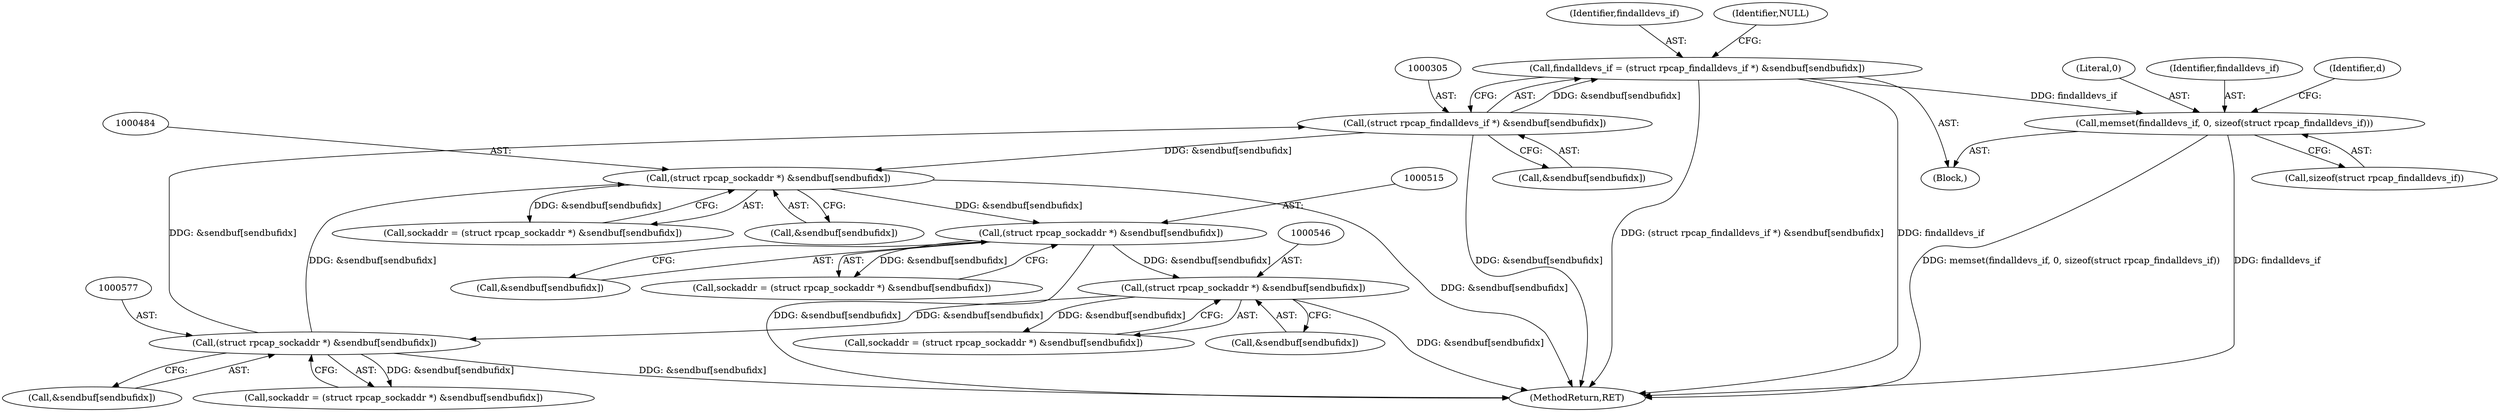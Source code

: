 digraph "0_libpcap_617b12c0339db4891d117b661982126c495439ea@API" {
"1000326" [label="(Call,memset(findalldevs_if, 0, sizeof(struct rpcap_findalldevs_if)))"];
"1000302" [label="(Call,findalldevs_if = (struct rpcap_findalldevs_if *) &sendbuf[sendbufidx])"];
"1000304" [label="(Call,(struct rpcap_findalldevs_if *) &sendbuf[sendbufidx])"];
"1000576" [label="(Call,(struct rpcap_sockaddr *) &sendbuf[sendbufidx])"];
"1000545" [label="(Call,(struct rpcap_sockaddr *) &sendbuf[sendbufidx])"];
"1000514" [label="(Call,(struct rpcap_sockaddr *) &sendbuf[sendbufidx])"];
"1000483" [label="(Call,(struct rpcap_sockaddr *) &sendbuf[sendbufidx])"];
"1000547" [label="(Call,&sendbuf[sendbufidx])"];
"1000516" [label="(Call,&sendbuf[sendbufidx])"];
"1000576" [label="(Call,(struct rpcap_sockaddr *) &sendbuf[sendbufidx])"];
"1000574" [label="(Call,sockaddr = (struct rpcap_sockaddr *) &sendbuf[sendbufidx])"];
"1000485" [label="(Call,&sendbuf[sendbufidx])"];
"1000514" [label="(Call,(struct rpcap_sockaddr *) &sendbuf[sendbufidx])"];
"1000303" [label="(Identifier,findalldevs_if)"];
"1000483" [label="(Call,(struct rpcap_sockaddr *) &sendbuf[sendbufidx])"];
"1000329" [label="(Call,sizeof(struct rpcap_findalldevs_if))"];
"1000545" [label="(Call,(struct rpcap_sockaddr *) &sendbuf[sendbufidx])"];
"1000512" [label="(Call,sockaddr = (struct rpcap_sockaddr *) &sendbuf[sendbufidx])"];
"1000659" [label="(MethodReturn,RET)"];
"1000543" [label="(Call,sockaddr = (struct rpcap_sockaddr *) &sendbuf[sendbufidx])"];
"1000327" [label="(Identifier,findalldevs_if)"];
"1000306" [label="(Call,&sendbuf[sendbufidx])"];
"1000578" [label="(Call,&sendbuf[sendbufidx])"];
"1000304" [label="(Call,(struct rpcap_findalldevs_if *) &sendbuf[sendbufidx])"];
"1000326" [label="(Call,memset(findalldevs_if, 0, sizeof(struct rpcap_findalldevs_if)))"];
"1000313" [label="(Identifier,NULL)"];
"1000299" [label="(Block,)"];
"1000302" [label="(Call,findalldevs_if = (struct rpcap_findalldevs_if *) &sendbuf[sendbufidx])"];
"1000481" [label="(Call,sockaddr = (struct rpcap_sockaddr *) &sendbuf[sendbufidx])"];
"1000333" [label="(Identifier,d)"];
"1000328" [label="(Literal,0)"];
"1000326" -> "1000299"  [label="AST: "];
"1000326" -> "1000329"  [label="CFG: "];
"1000327" -> "1000326"  [label="AST: "];
"1000328" -> "1000326"  [label="AST: "];
"1000329" -> "1000326"  [label="AST: "];
"1000333" -> "1000326"  [label="CFG: "];
"1000326" -> "1000659"  [label="DDG: memset(findalldevs_if, 0, sizeof(struct rpcap_findalldevs_if))"];
"1000326" -> "1000659"  [label="DDG: findalldevs_if"];
"1000302" -> "1000326"  [label="DDG: findalldevs_if"];
"1000302" -> "1000299"  [label="AST: "];
"1000302" -> "1000304"  [label="CFG: "];
"1000303" -> "1000302"  [label="AST: "];
"1000304" -> "1000302"  [label="AST: "];
"1000313" -> "1000302"  [label="CFG: "];
"1000302" -> "1000659"  [label="DDG: (struct rpcap_findalldevs_if *) &sendbuf[sendbufidx]"];
"1000302" -> "1000659"  [label="DDG: findalldevs_if"];
"1000304" -> "1000302"  [label="DDG: &sendbuf[sendbufidx]"];
"1000304" -> "1000306"  [label="CFG: "];
"1000305" -> "1000304"  [label="AST: "];
"1000306" -> "1000304"  [label="AST: "];
"1000304" -> "1000659"  [label="DDG: &sendbuf[sendbufidx]"];
"1000576" -> "1000304"  [label="DDG: &sendbuf[sendbufidx]"];
"1000304" -> "1000483"  [label="DDG: &sendbuf[sendbufidx]"];
"1000576" -> "1000574"  [label="AST: "];
"1000576" -> "1000578"  [label="CFG: "];
"1000577" -> "1000576"  [label="AST: "];
"1000578" -> "1000576"  [label="AST: "];
"1000574" -> "1000576"  [label="CFG: "];
"1000576" -> "1000659"  [label="DDG: &sendbuf[sendbufidx]"];
"1000576" -> "1000483"  [label="DDG: &sendbuf[sendbufidx]"];
"1000576" -> "1000574"  [label="DDG: &sendbuf[sendbufidx]"];
"1000545" -> "1000576"  [label="DDG: &sendbuf[sendbufidx]"];
"1000545" -> "1000543"  [label="AST: "];
"1000545" -> "1000547"  [label="CFG: "];
"1000546" -> "1000545"  [label="AST: "];
"1000547" -> "1000545"  [label="AST: "];
"1000543" -> "1000545"  [label="CFG: "];
"1000545" -> "1000659"  [label="DDG: &sendbuf[sendbufidx]"];
"1000545" -> "1000543"  [label="DDG: &sendbuf[sendbufidx]"];
"1000514" -> "1000545"  [label="DDG: &sendbuf[sendbufidx]"];
"1000514" -> "1000512"  [label="AST: "];
"1000514" -> "1000516"  [label="CFG: "];
"1000515" -> "1000514"  [label="AST: "];
"1000516" -> "1000514"  [label="AST: "];
"1000512" -> "1000514"  [label="CFG: "];
"1000514" -> "1000659"  [label="DDG: &sendbuf[sendbufidx]"];
"1000514" -> "1000512"  [label="DDG: &sendbuf[sendbufidx]"];
"1000483" -> "1000514"  [label="DDG: &sendbuf[sendbufidx]"];
"1000483" -> "1000481"  [label="AST: "];
"1000483" -> "1000485"  [label="CFG: "];
"1000484" -> "1000483"  [label="AST: "];
"1000485" -> "1000483"  [label="AST: "];
"1000481" -> "1000483"  [label="CFG: "];
"1000483" -> "1000659"  [label="DDG: &sendbuf[sendbufidx]"];
"1000483" -> "1000481"  [label="DDG: &sendbuf[sendbufidx]"];
}

